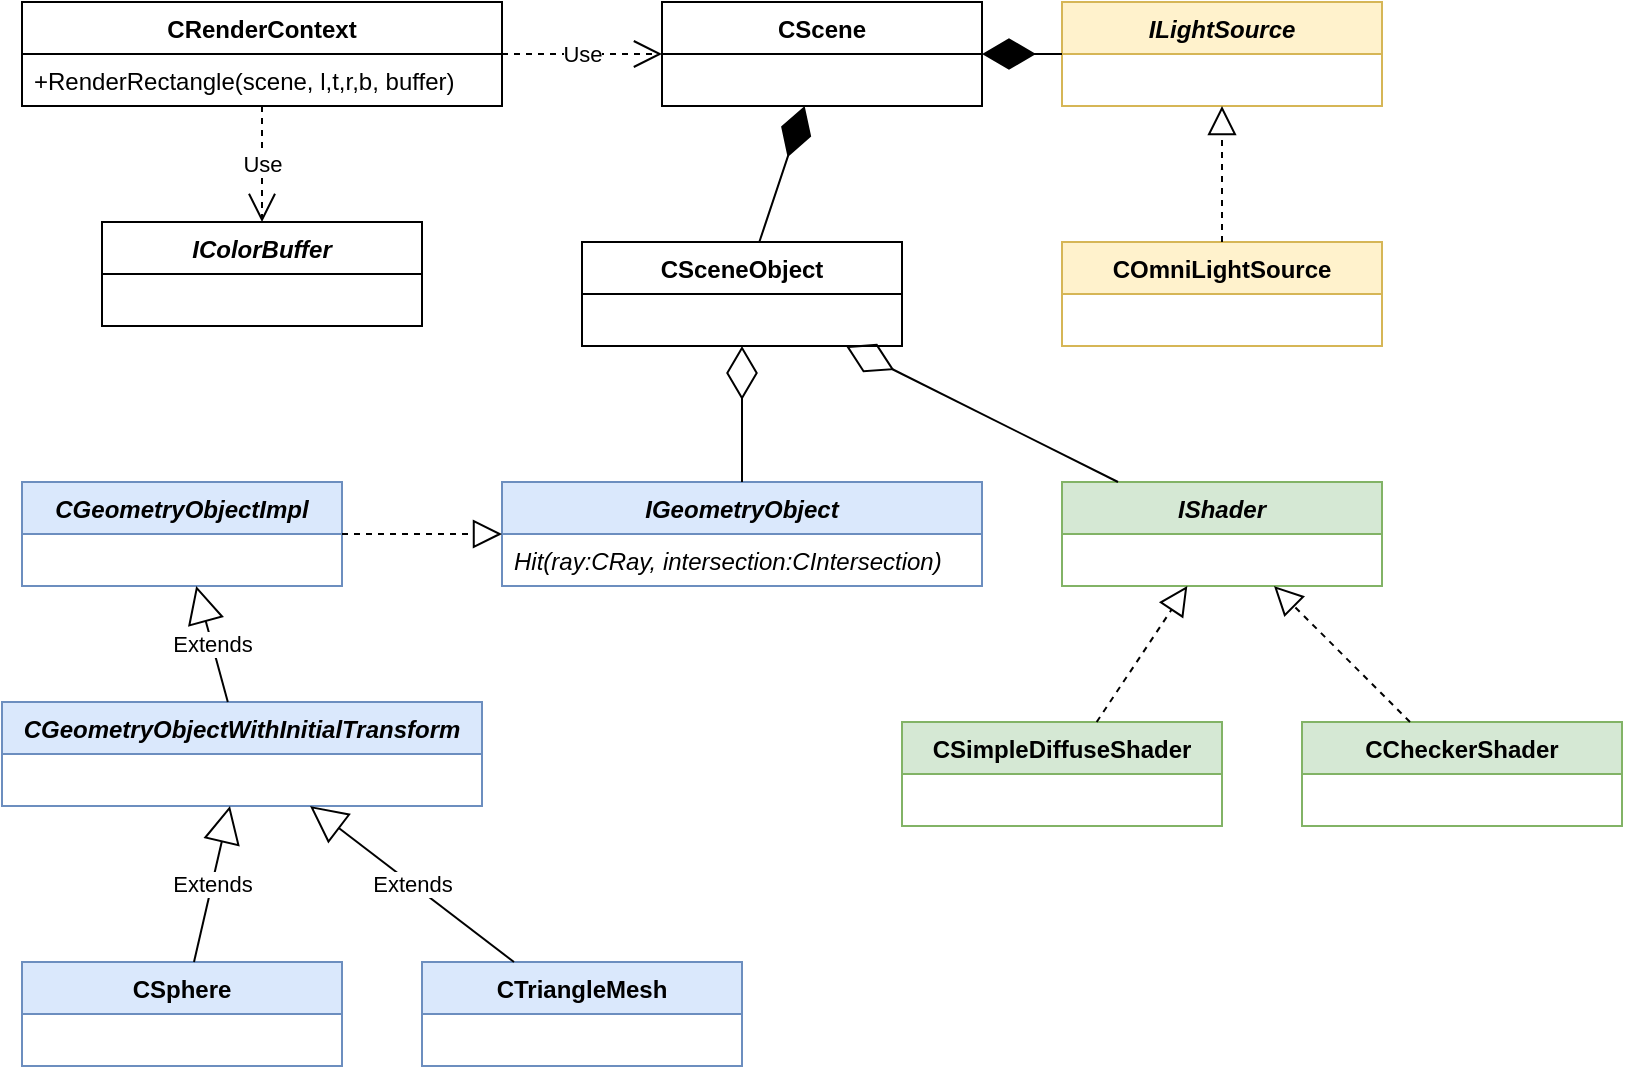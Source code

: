 <mxfile version="24.0.4" type="device">
  <diagram name="Страница — 1" id="WKtthc91UvhRTCk0PUJ3">
    <mxGraphModel dx="1292" dy="974" grid="1" gridSize="10" guides="1" tooltips="1" connect="1" arrows="1" fold="1" page="1" pageScale="1" pageWidth="827" pageHeight="1169" math="0" shadow="0">
      <root>
        <mxCell id="0" />
        <mxCell id="1" parent="0" />
        <mxCell id="xXGRGD89Zn6EOoW8TQPz-1" value="CRenderContext" style="swimlane;fontStyle=1;align=center;verticalAlign=top;childLayout=stackLayout;horizontal=1;startSize=26;horizontalStack=0;resizeParent=1;resizeParentMax=0;resizeLast=0;collapsible=1;marginBottom=0;whiteSpace=wrap;html=1;" vertex="1" parent="1">
          <mxGeometry x="160" y="160" width="240" height="52" as="geometry" />
        </mxCell>
        <mxCell id="xXGRGD89Zn6EOoW8TQPz-7" value="+RenderRectangle(scene, l,t,r,b, buffer)" style="text;strokeColor=none;fillColor=none;align=left;verticalAlign=top;spacingLeft=4;spacingRight=4;overflow=hidden;rotatable=0;points=[[0,0.5],[1,0.5]];portConstraint=eastwest;whiteSpace=wrap;html=1;" vertex="1" parent="xXGRGD89Zn6EOoW8TQPz-1">
          <mxGeometry y="26" width="240" height="26" as="geometry" />
        </mxCell>
        <mxCell id="xXGRGD89Zn6EOoW8TQPz-5" value="CScene" style="swimlane;fontStyle=1;align=center;verticalAlign=top;childLayout=stackLayout;horizontal=1;startSize=26;horizontalStack=0;resizeParent=1;resizeParentMax=0;resizeLast=0;collapsible=1;marginBottom=0;whiteSpace=wrap;html=1;" vertex="1" parent="1">
          <mxGeometry x="480" y="160" width="160" height="52" as="geometry" />
        </mxCell>
        <mxCell id="xXGRGD89Zn6EOoW8TQPz-6" value="Use" style="endArrow=open;endSize=12;dashed=1;html=1;rounded=0;" edge="1" parent="1" source="xXGRGD89Zn6EOoW8TQPz-1" target="xXGRGD89Zn6EOoW8TQPz-5">
          <mxGeometry width="160" relative="1" as="geometry">
            <mxPoint x="440" y="320" as="sourcePoint" />
            <mxPoint x="600" y="320" as="targetPoint" />
          </mxGeometry>
        </mxCell>
        <mxCell id="xXGRGD89Zn6EOoW8TQPz-8" value="IColorBuffer" style="swimlane;fontStyle=3;align=center;verticalAlign=top;childLayout=stackLayout;horizontal=1;startSize=26;horizontalStack=0;resizeParent=1;resizeParentMax=0;resizeLast=0;collapsible=1;marginBottom=0;whiteSpace=wrap;html=1;" vertex="1" parent="1">
          <mxGeometry x="200" y="270" width="160" height="52" as="geometry" />
        </mxCell>
        <mxCell id="xXGRGD89Zn6EOoW8TQPz-9" value="Use" style="endArrow=open;endSize=12;dashed=1;html=1;rounded=0;" edge="1" parent="1" source="xXGRGD89Zn6EOoW8TQPz-1" target="xXGRGD89Zn6EOoW8TQPz-8">
          <mxGeometry width="160" relative="1" as="geometry">
            <mxPoint x="440" y="320" as="sourcePoint" />
            <mxPoint x="600" y="320" as="targetPoint" />
          </mxGeometry>
        </mxCell>
        <mxCell id="xXGRGD89Zn6EOoW8TQPz-10" value="CSceneObject" style="swimlane;fontStyle=1;align=center;verticalAlign=top;childLayout=stackLayout;horizontal=1;startSize=26;horizontalStack=0;resizeParent=1;resizeParentMax=0;resizeLast=0;collapsible=1;marginBottom=0;whiteSpace=wrap;html=1;" vertex="1" parent="1">
          <mxGeometry x="440" y="280" width="160" height="52" as="geometry" />
        </mxCell>
        <mxCell id="xXGRGD89Zn6EOoW8TQPz-11" value="ILightSource" style="swimlane;fontStyle=3;align=center;verticalAlign=top;childLayout=stackLayout;horizontal=1;startSize=26;horizontalStack=0;resizeParent=1;resizeParentMax=0;resizeLast=0;collapsible=1;marginBottom=0;whiteSpace=wrap;html=1;fillColor=#fff2cc;strokeColor=#d6b656;" vertex="1" parent="1">
          <mxGeometry x="680" y="160" width="160" height="52" as="geometry" />
        </mxCell>
        <mxCell id="xXGRGD89Zn6EOoW8TQPz-12" value="" style="endArrow=diamondThin;endFill=1;endSize=24;html=1;rounded=0;" edge="1" parent="1" source="xXGRGD89Zn6EOoW8TQPz-10" target="xXGRGD89Zn6EOoW8TQPz-5">
          <mxGeometry width="160" relative="1" as="geometry">
            <mxPoint x="510" y="240" as="sourcePoint" />
            <mxPoint x="670" y="240" as="targetPoint" />
          </mxGeometry>
        </mxCell>
        <mxCell id="xXGRGD89Zn6EOoW8TQPz-13" value="" style="endArrow=diamondThin;endFill=1;endSize=24;html=1;rounded=0;" edge="1" parent="1" source="xXGRGD89Zn6EOoW8TQPz-11" target="xXGRGD89Zn6EOoW8TQPz-5">
          <mxGeometry width="160" relative="1" as="geometry">
            <mxPoint x="510" y="240" as="sourcePoint" />
            <mxPoint x="670" y="240" as="targetPoint" />
          </mxGeometry>
        </mxCell>
        <mxCell id="xXGRGD89Zn6EOoW8TQPz-14" value="IGeometryObject" style="swimlane;fontStyle=3;align=center;verticalAlign=top;childLayout=stackLayout;horizontal=1;startSize=26;horizontalStack=0;resizeParent=1;resizeParentMax=0;resizeLast=0;collapsible=1;marginBottom=0;whiteSpace=wrap;html=1;fillColor=#dae8fc;strokeColor=#6c8ebf;" vertex="1" parent="1">
          <mxGeometry x="400" y="400" width="240" height="52" as="geometry" />
        </mxCell>
        <mxCell id="xXGRGD89Zn6EOoW8TQPz-19" value="&lt;i&gt;Hit(ray:CRay, intersection:CIntersection)&lt;/i&gt;" style="text;strokeColor=none;fillColor=none;align=left;verticalAlign=top;spacingLeft=4;spacingRight=4;overflow=hidden;rotatable=0;points=[[0,0.5],[1,0.5]];portConstraint=eastwest;whiteSpace=wrap;html=1;" vertex="1" parent="xXGRGD89Zn6EOoW8TQPz-14">
          <mxGeometry y="26" width="240" height="26" as="geometry" />
        </mxCell>
        <mxCell id="xXGRGD89Zn6EOoW8TQPz-15" value="&lt;i&gt;IShader&lt;/i&gt;" style="swimlane;fontStyle=1;align=center;verticalAlign=top;childLayout=stackLayout;horizontal=1;startSize=26;horizontalStack=0;resizeParent=1;resizeParentMax=0;resizeLast=0;collapsible=1;marginBottom=0;whiteSpace=wrap;html=1;fillColor=#d5e8d4;strokeColor=#82b366;" vertex="1" parent="1">
          <mxGeometry x="680" y="400" width="160" height="52" as="geometry" />
        </mxCell>
        <mxCell id="xXGRGD89Zn6EOoW8TQPz-16" value="" style="endArrow=diamondThin;endFill=0;endSize=24;html=1;rounded=0;" edge="1" parent="1" source="xXGRGD89Zn6EOoW8TQPz-15" target="xXGRGD89Zn6EOoW8TQPz-10">
          <mxGeometry width="160" relative="1" as="geometry">
            <mxPoint x="520" y="350" as="sourcePoint" />
            <mxPoint x="680" y="350" as="targetPoint" />
          </mxGeometry>
        </mxCell>
        <mxCell id="xXGRGD89Zn6EOoW8TQPz-17" value="" style="endArrow=diamondThin;endFill=0;endSize=24;html=1;rounded=0;" edge="1" parent="1" source="xXGRGD89Zn6EOoW8TQPz-14" target="xXGRGD89Zn6EOoW8TQPz-10">
          <mxGeometry width="160" relative="1" as="geometry">
            <mxPoint x="520" y="350" as="sourcePoint" />
            <mxPoint x="680" y="350" as="targetPoint" />
          </mxGeometry>
        </mxCell>
        <mxCell id="xXGRGD89Zn6EOoW8TQPz-18" value="CGeometryObjectImpl" style="swimlane;fontStyle=3;align=center;verticalAlign=top;childLayout=stackLayout;horizontal=1;startSize=26;horizontalStack=0;resizeParent=1;resizeParentMax=0;resizeLast=0;collapsible=1;marginBottom=0;whiteSpace=wrap;html=1;fillColor=#dae8fc;strokeColor=#6c8ebf;" vertex="1" parent="1">
          <mxGeometry x="160" y="400" width="160" height="52" as="geometry" />
        </mxCell>
        <mxCell id="xXGRGD89Zn6EOoW8TQPz-20" value="" style="endArrow=block;dashed=1;endFill=0;endSize=12;html=1;rounded=0;" edge="1" parent="1" source="xXGRGD89Zn6EOoW8TQPz-18" target="xXGRGD89Zn6EOoW8TQPz-14">
          <mxGeometry width="160" relative="1" as="geometry">
            <mxPoint x="440" y="510" as="sourcePoint" />
            <mxPoint x="600" y="510" as="targetPoint" />
          </mxGeometry>
        </mxCell>
        <mxCell id="xXGRGD89Zn6EOoW8TQPz-21" value="CGeometryObjectWithInitialTransform" style="swimlane;fontStyle=3;align=center;verticalAlign=top;childLayout=stackLayout;horizontal=1;startSize=26;horizontalStack=0;resizeParent=1;resizeParentMax=0;resizeLast=0;collapsible=1;marginBottom=0;whiteSpace=wrap;html=1;fillColor=#dae8fc;strokeColor=#6c8ebf;" vertex="1" parent="1">
          <mxGeometry x="150" y="510" width="240" height="52" as="geometry" />
        </mxCell>
        <mxCell id="xXGRGD89Zn6EOoW8TQPz-22" value="Extends" style="endArrow=block;endSize=16;endFill=0;html=1;rounded=0;" edge="1" parent="1" source="xXGRGD89Zn6EOoW8TQPz-21" target="xXGRGD89Zn6EOoW8TQPz-18">
          <mxGeometry width="160" relative="1" as="geometry">
            <mxPoint x="510" y="620" as="sourcePoint" />
            <mxPoint x="670" y="620" as="targetPoint" />
          </mxGeometry>
        </mxCell>
        <mxCell id="xXGRGD89Zn6EOoW8TQPz-27" value="CSphere" style="swimlane;fontStyle=1;align=center;verticalAlign=top;childLayout=stackLayout;horizontal=1;startSize=26;horizontalStack=0;resizeParent=1;resizeParentMax=0;resizeLast=0;collapsible=1;marginBottom=0;whiteSpace=wrap;html=1;fillColor=#dae8fc;strokeColor=#6c8ebf;" vertex="1" parent="1">
          <mxGeometry x="160" y="640" width="160" height="52" as="geometry" />
        </mxCell>
        <mxCell id="xXGRGD89Zn6EOoW8TQPz-28" value="Extends" style="endArrow=block;endSize=16;endFill=0;html=1;rounded=0;" edge="1" parent="1" source="xXGRGD89Zn6EOoW8TQPz-27" target="xXGRGD89Zn6EOoW8TQPz-21">
          <mxGeometry width="160" relative="1" as="geometry">
            <mxPoint x="410" y="730" as="sourcePoint" />
            <mxPoint x="570" y="730" as="targetPoint" />
          </mxGeometry>
        </mxCell>
        <mxCell id="xXGRGD89Zn6EOoW8TQPz-29" value="CTriangleMesh" style="swimlane;fontStyle=1;align=center;verticalAlign=top;childLayout=stackLayout;horizontal=1;startSize=26;horizontalStack=0;resizeParent=1;resizeParentMax=0;resizeLast=0;collapsible=1;marginBottom=0;whiteSpace=wrap;html=1;fillColor=#dae8fc;strokeColor=#6c8ebf;" vertex="1" parent="1">
          <mxGeometry x="360" y="640" width="160" height="52" as="geometry" />
        </mxCell>
        <mxCell id="xXGRGD89Zn6EOoW8TQPz-30" value="Extends" style="endArrow=block;endSize=16;endFill=0;html=1;rounded=0;" edge="1" parent="1" source="xXGRGD89Zn6EOoW8TQPz-29" target="xXGRGD89Zn6EOoW8TQPz-21">
          <mxGeometry width="160" relative="1" as="geometry">
            <mxPoint x="410" y="730" as="sourcePoint" />
            <mxPoint x="570" y="730" as="targetPoint" />
          </mxGeometry>
        </mxCell>
        <mxCell id="xXGRGD89Zn6EOoW8TQPz-31" value="&lt;span style=&quot;font-style: normal;&quot;&gt;CSimpleDiffuseShader&lt;/span&gt;" style="swimlane;fontStyle=3;align=center;verticalAlign=top;childLayout=stackLayout;horizontal=1;startSize=26;horizontalStack=0;resizeParent=1;resizeParentMax=0;resizeLast=0;collapsible=1;marginBottom=0;whiteSpace=wrap;html=1;fillColor=#d5e8d4;strokeColor=#82b366;" vertex="1" parent="1">
          <mxGeometry x="600" y="520" width="160" height="52" as="geometry" />
        </mxCell>
        <mxCell id="xXGRGD89Zn6EOoW8TQPz-32" value="" style="endArrow=block;dashed=1;endFill=0;endSize=12;html=1;rounded=0;" edge="1" parent="1" source="xXGRGD89Zn6EOoW8TQPz-31" target="xXGRGD89Zn6EOoW8TQPz-15">
          <mxGeometry width="160" relative="1" as="geometry">
            <mxPoint x="610" y="480" as="sourcePoint" />
            <mxPoint x="770" y="480" as="targetPoint" />
          </mxGeometry>
        </mxCell>
        <mxCell id="xXGRGD89Zn6EOoW8TQPz-33" value="&lt;span style=&quot;font-style: normal;&quot;&gt;CCheckerShader&lt;/span&gt;" style="swimlane;fontStyle=3;align=center;verticalAlign=top;childLayout=stackLayout;horizontal=1;startSize=26;horizontalStack=0;resizeParent=1;resizeParentMax=0;resizeLast=0;collapsible=1;marginBottom=0;whiteSpace=wrap;html=1;fillColor=#d5e8d4;strokeColor=#82b366;" vertex="1" parent="1">
          <mxGeometry x="800" y="520" width="160" height="52" as="geometry" />
        </mxCell>
        <mxCell id="xXGRGD89Zn6EOoW8TQPz-34" value="" style="endArrow=block;dashed=1;endFill=0;endSize=12;html=1;rounded=0;" edge="1" parent="1" source="xXGRGD89Zn6EOoW8TQPz-33" target="xXGRGD89Zn6EOoW8TQPz-15">
          <mxGeometry width="160" relative="1" as="geometry">
            <mxPoint x="610" y="480" as="sourcePoint" />
            <mxPoint x="770" y="480" as="targetPoint" />
          </mxGeometry>
        </mxCell>
        <mxCell id="xXGRGD89Zn6EOoW8TQPz-35" value="&lt;span style=&quot;font-style: normal;&quot;&gt;COmniLightSource&lt;/span&gt;" style="swimlane;fontStyle=3;align=center;verticalAlign=top;childLayout=stackLayout;horizontal=1;startSize=26;horizontalStack=0;resizeParent=1;resizeParentMax=0;resizeLast=0;collapsible=1;marginBottom=0;whiteSpace=wrap;html=1;fillColor=#fff2cc;strokeColor=#d6b656;" vertex="1" parent="1">
          <mxGeometry x="680" y="280" width="160" height="52" as="geometry" />
        </mxCell>
        <mxCell id="xXGRGD89Zn6EOoW8TQPz-36" value="" style="endArrow=block;dashed=1;endFill=0;endSize=12;html=1;rounded=0;" edge="1" parent="1" source="xXGRGD89Zn6EOoW8TQPz-35" target="xXGRGD89Zn6EOoW8TQPz-11">
          <mxGeometry width="160" relative="1" as="geometry">
            <mxPoint x="820" y="400" as="sourcePoint" />
            <mxPoint x="980" y="400" as="targetPoint" />
          </mxGeometry>
        </mxCell>
      </root>
    </mxGraphModel>
  </diagram>
</mxfile>
